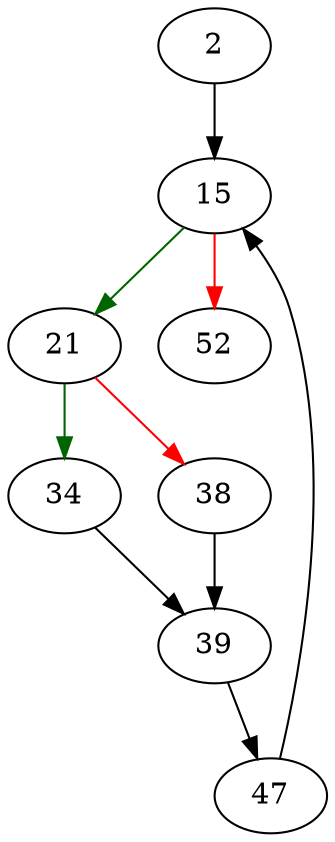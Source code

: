strict digraph "finalizeAggFunctions" {
	// Node definitions.
	2 [entry=true];
	15;
	21;
	52;
	34;
	38;
	39;
	47;

	// Edge definitions.
	2 -> 15;
	15 -> 21 [
		color=darkgreen
		cond=true
	];
	15 -> 52 [
		color=red
		cond=false
	];
	21 -> 34 [
		color=darkgreen
		cond=true
	];
	21 -> 38 [
		color=red
		cond=false
	];
	34 -> 39;
	38 -> 39;
	39 -> 47;
	47 -> 15;
}